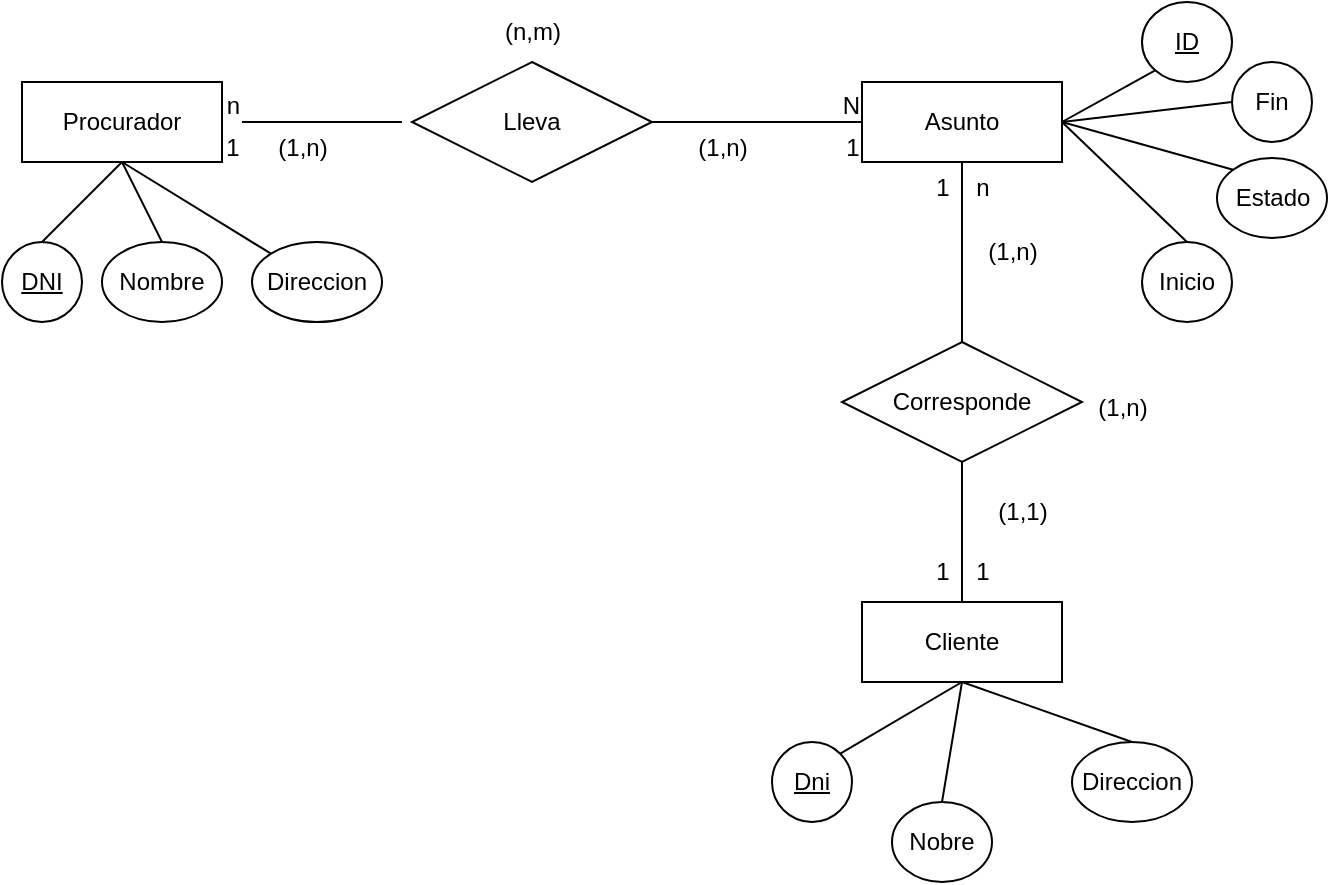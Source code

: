 <mxfile version="24.2.8" type="device" pages="2">
  <diagram name="Page-1" id="WDqh4Wc01TwqG7LLcD_d">
    <mxGraphModel dx="746" dy="459" grid="1" gridSize="10" guides="1" tooltips="1" connect="1" arrows="1" fold="1" page="1" pageScale="1" pageWidth="850" pageHeight="1100" math="0" shadow="0">
      <root>
        <mxCell id="0" />
        <mxCell id="1" parent="0" />
        <mxCell id="FOodc4Adf1fxbLuRoEp7-1" value="Procurador" style="whiteSpace=wrap;html=1;align=center;" vertex="1" parent="1">
          <mxGeometry x="10" y="50" width="100" height="40" as="geometry" />
        </mxCell>
        <mxCell id="FOodc4Adf1fxbLuRoEp7-2" value="Asunto" style="whiteSpace=wrap;html=1;align=center;" vertex="1" parent="1">
          <mxGeometry x="430" y="50" width="100" height="40" as="geometry" />
        </mxCell>
        <mxCell id="FOodc4Adf1fxbLuRoEp7-3" value="Cliente" style="whiteSpace=wrap;html=1;align=center;" vertex="1" parent="1">
          <mxGeometry x="430" y="310" width="100" height="40" as="geometry" />
        </mxCell>
        <mxCell id="FOodc4Adf1fxbLuRoEp7-4" value="Lleva" style="shape=rhombus;perimeter=rhombusPerimeter;whiteSpace=wrap;html=1;align=center;" vertex="1" parent="1">
          <mxGeometry x="205" y="40" width="120" height="60" as="geometry" />
        </mxCell>
        <mxCell id="FOodc4Adf1fxbLuRoEp7-5" value="Corresponde" style="shape=rhombus;perimeter=rhombusPerimeter;whiteSpace=wrap;html=1;align=center;" vertex="1" parent="1">
          <mxGeometry x="420" y="180" width="120" height="60" as="geometry" />
        </mxCell>
        <mxCell id="FOodc4Adf1fxbLuRoEp7-6" value="" style="endArrow=none;html=1;rounded=0;" edge="1" parent="1">
          <mxGeometry relative="1" as="geometry">
            <mxPoint x="200" y="70" as="sourcePoint" />
            <mxPoint x="120" y="70" as="targetPoint" />
          </mxGeometry>
        </mxCell>
        <mxCell id="FOodc4Adf1fxbLuRoEp7-7" value="n" style="resizable=0;html=1;whiteSpace=wrap;align=right;verticalAlign=bottom;" connectable="0" vertex="1" parent="FOodc4Adf1fxbLuRoEp7-6">
          <mxGeometry x="1" relative="1" as="geometry" />
        </mxCell>
        <mxCell id="FOodc4Adf1fxbLuRoEp7-10" value="" style="endArrow=none;html=1;rounded=0;exitX=1;exitY=0.5;exitDx=0;exitDy=0;" edge="1" parent="1" source="FOodc4Adf1fxbLuRoEp7-4">
          <mxGeometry relative="1" as="geometry">
            <mxPoint x="270" y="70" as="sourcePoint" />
            <mxPoint x="430" y="70" as="targetPoint" />
          </mxGeometry>
        </mxCell>
        <mxCell id="FOodc4Adf1fxbLuRoEp7-11" value="N" style="resizable=0;html=1;whiteSpace=wrap;align=right;verticalAlign=bottom;" connectable="0" vertex="1" parent="FOodc4Adf1fxbLuRoEp7-10">
          <mxGeometry x="1" relative="1" as="geometry" />
        </mxCell>
        <mxCell id="FOodc4Adf1fxbLuRoEp7-12" value="1" style="text;html=1;align=center;verticalAlign=middle;resizable=0;points=[];autosize=1;strokeColor=none;fillColor=none;" vertex="1" parent="1">
          <mxGeometry x="100" y="68" width="30" height="30" as="geometry" />
        </mxCell>
        <mxCell id="FOodc4Adf1fxbLuRoEp7-13" value="1" style="text;html=1;align=center;verticalAlign=middle;resizable=0;points=[];autosize=1;strokeColor=none;fillColor=none;" vertex="1" parent="1">
          <mxGeometry x="410" y="68" width="30" height="30" as="geometry" />
        </mxCell>
        <mxCell id="FOodc4Adf1fxbLuRoEp7-14" value="(n,m)" style="text;html=1;align=center;verticalAlign=middle;resizable=0;points=[];autosize=1;strokeColor=none;fillColor=none;" vertex="1" parent="1">
          <mxGeometry x="240" y="10" width="50" height="30" as="geometry" />
        </mxCell>
        <mxCell id="FOodc4Adf1fxbLuRoEp7-15" value="(1,n)" style="text;html=1;align=center;verticalAlign=middle;resizable=0;points=[];autosize=1;strokeColor=none;fillColor=none;" vertex="1" parent="1">
          <mxGeometry x="125" y="68" width="50" height="30" as="geometry" />
        </mxCell>
        <mxCell id="FOodc4Adf1fxbLuRoEp7-16" value="(1,n)" style="text;html=1;align=center;verticalAlign=middle;resizable=0;points=[];autosize=1;strokeColor=none;fillColor=none;" vertex="1" parent="1">
          <mxGeometry x="335" y="68" width="50" height="30" as="geometry" />
        </mxCell>
        <mxCell id="FOodc4Adf1fxbLuRoEp7-19" value="" style="line;strokeWidth=1;rotatable=0;dashed=0;labelPosition=right;align=left;verticalAlign=middle;spacingTop=0;spacingLeft=6;points=[];portConstraint=eastwest;direction=south;" vertex="1" parent="1">
          <mxGeometry x="475" y="90" width="10" height="90" as="geometry" />
        </mxCell>
        <mxCell id="FOodc4Adf1fxbLuRoEp7-22" value="" style="line;strokeWidth=1;rotatable=0;dashed=0;labelPosition=right;align=left;verticalAlign=middle;spacingTop=0;spacingLeft=6;points=[];portConstraint=eastwest;direction=south;" vertex="1" parent="1">
          <mxGeometry x="475" y="240" width="10" height="70" as="geometry" />
        </mxCell>
        <mxCell id="FOodc4Adf1fxbLuRoEp7-23" value="1" style="text;html=1;align=center;verticalAlign=middle;resizable=0;points=[];autosize=1;strokeColor=none;fillColor=none;" vertex="1" parent="1">
          <mxGeometry x="455" y="88" width="30" height="30" as="geometry" />
        </mxCell>
        <mxCell id="FOodc4Adf1fxbLuRoEp7-24" value="n" style="text;html=1;align=center;verticalAlign=middle;resizable=0;points=[];autosize=1;strokeColor=none;fillColor=none;" vertex="1" parent="1">
          <mxGeometry x="475" y="88" width="30" height="30" as="geometry" />
        </mxCell>
        <mxCell id="FOodc4Adf1fxbLuRoEp7-25" value="1" style="text;html=1;align=center;verticalAlign=middle;resizable=0;points=[];autosize=1;strokeColor=none;fillColor=none;" vertex="1" parent="1">
          <mxGeometry x="455" y="280" width="30" height="30" as="geometry" />
        </mxCell>
        <mxCell id="FOodc4Adf1fxbLuRoEp7-26" value="1" style="text;html=1;align=center;verticalAlign=middle;resizable=0;points=[];autosize=1;strokeColor=none;fillColor=none;" vertex="1" parent="1">
          <mxGeometry x="475" y="280" width="30" height="30" as="geometry" />
        </mxCell>
        <mxCell id="FOodc4Adf1fxbLuRoEp7-27" value="(1,n)" style="text;html=1;align=center;verticalAlign=middle;resizable=0;points=[];autosize=1;strokeColor=none;fillColor=none;" vertex="1" parent="1">
          <mxGeometry x="535" y="198" width="50" height="30" as="geometry" />
        </mxCell>
        <mxCell id="FOodc4Adf1fxbLuRoEp7-28" value="(1,n)" style="text;html=1;align=center;verticalAlign=middle;resizable=0;points=[];autosize=1;strokeColor=none;fillColor=none;" vertex="1" parent="1">
          <mxGeometry x="480" y="120" width="50" height="30" as="geometry" />
        </mxCell>
        <mxCell id="FOodc4Adf1fxbLuRoEp7-29" value="(1,1)" style="text;html=1;align=center;verticalAlign=middle;resizable=0;points=[];autosize=1;strokeColor=none;fillColor=none;" vertex="1" parent="1">
          <mxGeometry x="485" y="250" width="50" height="30" as="geometry" />
        </mxCell>
        <mxCell id="FOodc4Adf1fxbLuRoEp7-30" value="Nombre" style="ellipse;whiteSpace=wrap;html=1;align=center;" vertex="1" parent="1">
          <mxGeometry x="50" y="130" width="60" height="40" as="geometry" />
        </mxCell>
        <mxCell id="FOodc4Adf1fxbLuRoEp7-31" value="DNI" style="ellipse;whiteSpace=wrap;html=1;align=center;fontStyle=4;" vertex="1" parent="1">
          <mxGeometry y="130" width="40" height="40" as="geometry" />
        </mxCell>
        <mxCell id="FOodc4Adf1fxbLuRoEp7-32" value="Direccion" style="ellipse;whiteSpace=wrap;html=1;align=center;" vertex="1" parent="1">
          <mxGeometry x="125" y="130" width="65" height="40" as="geometry" />
        </mxCell>
        <mxCell id="FOodc4Adf1fxbLuRoEp7-33" value="Inicio" style="ellipse;whiteSpace=wrap;html=1;align=center;" vertex="1" parent="1">
          <mxGeometry x="570" y="130" width="45" height="40" as="geometry" />
        </mxCell>
        <mxCell id="FOodc4Adf1fxbLuRoEp7-34" value="ID" style="ellipse;whiteSpace=wrap;html=1;align=center;fontStyle=4;" vertex="1" parent="1">
          <mxGeometry x="570" y="10" width="45" height="40" as="geometry" />
        </mxCell>
        <mxCell id="FOodc4Adf1fxbLuRoEp7-35" value="Fin" style="ellipse;whiteSpace=wrap;html=1;align=center;" vertex="1" parent="1">
          <mxGeometry x="615" y="40" width="40" height="40" as="geometry" />
        </mxCell>
        <mxCell id="FOodc4Adf1fxbLuRoEp7-36" value="Estado" style="ellipse;whiteSpace=wrap;html=1;align=center;" vertex="1" parent="1">
          <mxGeometry x="607.5" y="88" width="55" height="40" as="geometry" />
        </mxCell>
        <mxCell id="FOodc4Adf1fxbLuRoEp7-37" value="Dni" style="ellipse;whiteSpace=wrap;html=1;align=center;fontStyle=4;" vertex="1" parent="1">
          <mxGeometry x="385" y="380" width="40" height="40" as="geometry" />
        </mxCell>
        <mxCell id="FOodc4Adf1fxbLuRoEp7-38" value="Direccion" style="ellipse;whiteSpace=wrap;html=1;align=center;" vertex="1" parent="1">
          <mxGeometry x="535" y="380" width="60" height="40" as="geometry" />
        </mxCell>
        <mxCell id="FOodc4Adf1fxbLuRoEp7-39" value="Nobre" style="ellipse;whiteSpace=wrap;html=1;align=center;" vertex="1" parent="1">
          <mxGeometry x="445" y="410" width="50" height="40" as="geometry" />
        </mxCell>
        <mxCell id="FOodc4Adf1fxbLuRoEp7-41" value="" style="endArrow=none;html=1;rounded=0;exitX=0.5;exitY=1;exitDx=0;exitDy=0;entryX=0.5;entryY=0;entryDx=0;entryDy=0;" edge="1" parent="1" source="FOodc4Adf1fxbLuRoEp7-1" target="FOodc4Adf1fxbLuRoEp7-31">
          <mxGeometry relative="1" as="geometry">
            <mxPoint x="40" y="120" as="sourcePoint" />
            <mxPoint x="200" y="120" as="targetPoint" />
          </mxGeometry>
        </mxCell>
        <mxCell id="FOodc4Adf1fxbLuRoEp7-42" value="" style="endArrow=none;html=1;rounded=0;exitX=0.5;exitY=1;exitDx=0;exitDy=0;entryX=0.5;entryY=0;entryDx=0;entryDy=0;" edge="1" parent="1" source="FOodc4Adf1fxbLuRoEp7-1" target="FOodc4Adf1fxbLuRoEp7-30">
          <mxGeometry relative="1" as="geometry">
            <mxPoint x="70" y="100" as="sourcePoint" />
            <mxPoint x="30" y="140" as="targetPoint" />
          </mxGeometry>
        </mxCell>
        <mxCell id="FOodc4Adf1fxbLuRoEp7-43" value="" style="endArrow=none;html=1;rounded=0;exitX=0.5;exitY=1;exitDx=0;exitDy=0;entryX=0;entryY=0;entryDx=0;entryDy=0;" edge="1" parent="1" source="FOodc4Adf1fxbLuRoEp7-1" target="FOodc4Adf1fxbLuRoEp7-32">
          <mxGeometry relative="1" as="geometry">
            <mxPoint x="70" y="100" as="sourcePoint" />
            <mxPoint x="90" y="140" as="targetPoint" />
          </mxGeometry>
        </mxCell>
        <mxCell id="FOodc4Adf1fxbLuRoEp7-44" value="" style="endArrow=none;html=1;rounded=0;entryX=0;entryY=1;entryDx=0;entryDy=0;" edge="1" parent="1" target="FOodc4Adf1fxbLuRoEp7-34">
          <mxGeometry relative="1" as="geometry">
            <mxPoint x="530" y="70" as="sourcePoint" />
            <mxPoint x="690" y="70" as="targetPoint" />
          </mxGeometry>
        </mxCell>
        <mxCell id="FOodc4Adf1fxbLuRoEp7-45" value="" style="endArrow=none;html=1;rounded=0;entryX=0;entryY=0.5;entryDx=0;entryDy=0;" edge="1" parent="1" target="FOodc4Adf1fxbLuRoEp7-35">
          <mxGeometry relative="1" as="geometry">
            <mxPoint x="530" y="70" as="sourcePoint" />
            <mxPoint x="587" y="54" as="targetPoint" />
          </mxGeometry>
        </mxCell>
        <mxCell id="FOodc4Adf1fxbLuRoEp7-46" value="" style="endArrow=none;html=1;rounded=0;entryX=0;entryY=0;entryDx=0;entryDy=0;exitX=1;exitY=0.5;exitDx=0;exitDy=0;" edge="1" parent="1" source="FOodc4Adf1fxbLuRoEp7-2" target="FOodc4Adf1fxbLuRoEp7-36">
          <mxGeometry relative="1" as="geometry">
            <mxPoint x="540" y="70" as="sourcePoint" />
            <mxPoint x="597" y="64" as="targetPoint" />
          </mxGeometry>
        </mxCell>
        <mxCell id="FOodc4Adf1fxbLuRoEp7-47" value="" style="endArrow=none;html=1;rounded=0;exitX=1;exitY=0.5;exitDx=0;exitDy=0;entryX=0.5;entryY=0;entryDx=0;entryDy=0;" edge="1" parent="1" source="FOodc4Adf1fxbLuRoEp7-2" target="FOodc4Adf1fxbLuRoEp7-33">
          <mxGeometry relative="1" as="geometry">
            <mxPoint x="560" y="100" as="sourcePoint" />
            <mxPoint x="558" y="110" as="targetPoint" />
          </mxGeometry>
        </mxCell>
        <mxCell id="FOodc4Adf1fxbLuRoEp7-48" value="" style="endArrow=none;html=1;rounded=0;entryX=1;entryY=0;entryDx=0;entryDy=0;exitX=0.5;exitY=1;exitDx=0;exitDy=0;" edge="1" parent="1" source="FOodc4Adf1fxbLuRoEp7-3" target="FOodc4Adf1fxbLuRoEp7-37">
          <mxGeometry relative="1" as="geometry">
            <mxPoint x="570" y="110" as="sourcePoint" />
            <mxPoint x="617" y="84" as="targetPoint" />
          </mxGeometry>
        </mxCell>
        <mxCell id="FOodc4Adf1fxbLuRoEp7-49" value="" style="endArrow=none;html=1;rounded=0;entryX=0.5;entryY=0;entryDx=0;entryDy=0;exitX=0.5;exitY=1;exitDx=0;exitDy=0;" edge="1" parent="1" source="FOodc4Adf1fxbLuRoEp7-3" target="FOodc4Adf1fxbLuRoEp7-39">
          <mxGeometry relative="1" as="geometry">
            <mxPoint x="580" y="120" as="sourcePoint" />
            <mxPoint x="627" y="94" as="targetPoint" />
          </mxGeometry>
        </mxCell>
        <mxCell id="FOodc4Adf1fxbLuRoEp7-50" value="" style="endArrow=none;html=1;rounded=0;entryX=0.5;entryY=0;entryDx=0;entryDy=0;exitX=0.5;exitY=1;exitDx=0;exitDy=0;" edge="1" parent="1" source="FOodc4Adf1fxbLuRoEp7-3" target="FOodc4Adf1fxbLuRoEp7-38">
          <mxGeometry relative="1" as="geometry">
            <mxPoint x="590" y="130" as="sourcePoint" />
            <mxPoint x="637" y="104" as="targetPoint" />
          </mxGeometry>
        </mxCell>
      </root>
    </mxGraphModel>
  </diagram>
  <diagram id="cy2bJc1380U3A_ejWOTj" name="Page-2">
    <mxGraphModel dx="746" dy="459" grid="1" gridSize="10" guides="1" tooltips="1" connect="1" arrows="1" fold="1" page="1" pageScale="1" pageWidth="850" pageHeight="1100" math="0" shadow="0">
      <root>
        <mxCell id="0" />
        <mxCell id="1" parent="0" />
      </root>
    </mxGraphModel>
  </diagram>
</mxfile>

